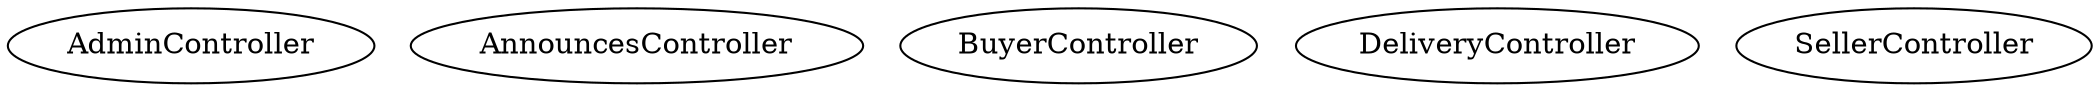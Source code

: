 digraph Microservices {
  subgraph microservice_1 {
    AdminController;
  }
  subgraph microservice_2 {
    AnnouncesController;
  }
  subgraph microservice_3 {
    BuyerController;
  }
  subgraph microservice_4 {
    DeliveryController;
  }
  subgraph microservice_5 {
    SellerController;
  }
}
